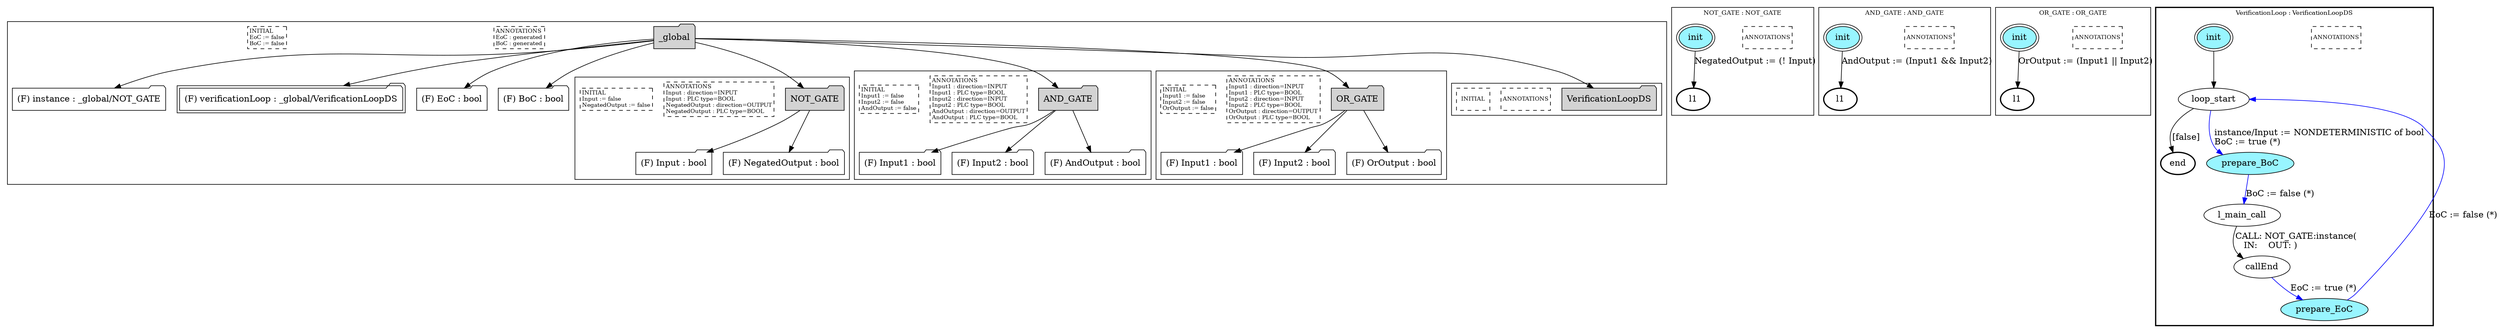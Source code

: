 digraph G {
	subgraph cluster__global2061865206 {
		node [shape="folder", style="filled"];
		//label="_global";
		_global2061865206 [label="_global"];
		_global2061865206 -> instance622938007;
		instance622938007 [label = "(F) instance : _global/NOT_GATE", fillcolor="white" ];
		_global2061865206 -> verificationLoop1663189493;
		verificationLoop1663189493 [label = "(F) verificationLoop : _global/VerificationLoopDS", fillcolor="white" , peripheries=2];
		_global2061865206 -> EoC1142350221;
		EoC1142350221 [label = "(F) EoC : bool", fillcolor="white" ];
		_global2061865206 -> BoC1134384220;
		BoC1134384220 [label = "(F) BoC : bool", fillcolor="white" ];
		_global2061865206 -> NOT_GATE2058762296;
		subgraph cluster_NOT_GATE2058762296 {
			node [shape="folder", style="filled"];
			//label="NOT_GATE";
			NOT_GATE2058762296 [label="NOT_GATE"];
			NOT_GATE2058762296 -> Input1566390876;
			Input1566390876 [label = "(F) Input : bool", fillcolor="white" ];
			NOT_GATE2058762296 -> NegatedOutput86509192;
			NegatedOutput86509192 [label = "(F) NegatedOutput : bool", fillcolor="white" ];
			
			annotations_pseudonode_NOT_GATE2058762296 [
				label="ANNOTATIONS\lInput : direction=INPUT\lInput : PLC type=BOOL\lNegatedOutput : direction=OUTPUT\lNegatedOutput : PLC type=BOOL\l",
				fontsize=9, margin="0.04,0.04", fillcolor="white", shape="rectangle", style="dashed"];
			initamt_pseudonode_NOT_GATE2058762296 [
				label="INITIAL\lInput := false\lNegatedOutput := false\l",
				fontsize=9, margin="0.04,0.04", fillcolor="lightyellow", shape="rectangle", style="dashed"];
		}
		_global2061865206 -> AND_GATE1386903362;
		subgraph cluster_AND_GATE1386903362 {
			node [shape="folder", style="filled"];
			//label="AND_GATE";
			AND_GATE1386903362 [label="AND_GATE"];
			AND_GATE1386903362 -> Input1411272987;
			Input1411272987 [label = "(F) Input1 : bool", fillcolor="white" ];
			AND_GATE1386903362 -> Input21392109755;
			Input21392109755 [label = "(F) Input2 : bool", fillcolor="white" ];
			AND_GATE1386903362 -> AndOutput705258430;
			AndOutput705258430 [label = "(F) AndOutput : bool", fillcolor="white" ];
			
			annotations_pseudonode_AND_GATE1386903362 [
				label="ANNOTATIONS\lInput1 : direction=INPUT\lInput1 : PLC type=BOOL\lInput2 : direction=INPUT\lInput2 : PLC type=BOOL\lAndOutput : direction=OUTPUT\lAndOutput : PLC type=BOOL\l",
				fontsize=9, margin="0.04,0.04", fillcolor="white", shape="rectangle", style="dashed"];
			initamt_pseudonode_AND_GATE1386903362 [
				label="INITIAL\lInput1 := false\lInput2 := false\lAndOutput := false\l",
				fontsize=9, margin="0.04,0.04", fillcolor="lightyellow", shape="rectangle", style="dashed"];
		}
		_global2061865206 -> OR_GATE1024266763;
		subgraph cluster_OR_GATE1024266763 {
			node [shape="folder", style="filled"];
			//label="OR_GATE";
			OR_GATE1024266763 [label="OR_GATE"];
			OR_GATE1024266763 -> Input1885876140;
			Input1885876140 [label = "(F) Input1 : bool", fillcolor="white" ];
			OR_GATE1024266763 -> Input21548993077;
			Input21548993077 [label = "(F) Input2 : bool", fillcolor="white" ];
			OR_GATE1024266763 -> OrOutput514556983;
			OrOutput514556983 [label = "(F) OrOutput : bool", fillcolor="white" ];
			
			annotations_pseudonode_OR_GATE1024266763 [
				label="ANNOTATIONS\lInput1 : direction=INPUT\lInput1 : PLC type=BOOL\lInput2 : direction=INPUT\lInput2 : PLC type=BOOL\lOrOutput : direction=OUTPUT\lOrOutput : PLC type=BOOL\l",
				fontsize=9, margin="0.04,0.04", fillcolor="white", shape="rectangle", style="dashed"];
			initamt_pseudonode_OR_GATE1024266763 [
				label="INITIAL\lInput1 := false\lInput2 := false\lOrOutput := false\l",
				fontsize=9, margin="0.04,0.04", fillcolor="lightyellow", shape="rectangle", style="dashed"];
		}
		_global2061865206 -> VerificationLoopDS2088687402;
		subgraph cluster_VerificationLoopDS2088687402 {
			node [shape="folder", style="filled"];
			//label="VerificationLoopDS";
			VerificationLoopDS2088687402 [label="VerificationLoopDS"];
			
			annotations_pseudonode_VerificationLoopDS2088687402 [
				label="ANNOTATIONS",
				fontsize=9, margin="0.04,0.04", fillcolor="white", shape="rectangle", style="dashed"];
			initamt_pseudonode_VerificationLoopDS2088687402 [
				label="INITIAL",
				fontsize=9, margin="0.04,0.04", fillcolor="lightyellow", shape="rectangle", style="dashed"];
		}
		
		annotations_pseudonode__global2061865206 [
			label="ANNOTATIONS\lEoC : generated\lBoC : generated\l",
			fontsize=9, margin="0.04,0.04", fillcolor="white", shape="rectangle", style="dashed"];
		initamt_pseudonode__global2061865206 [
			label="INITIAL\lEoC := false\lBoC := false\l",
			fontsize=9, margin="0.04,0.04", fillcolor="lightyellow", shape="rectangle", style="dashed"];
	}
	subgraph clusterNOT_GATE {
		node [style="filled"];
		color="black";
		fontsize=10;
		ranksep=0.4;
		
		label="NOT_GATE : NOT_GATE";
		
		annotations_pseudonode_NOT_GATE [
			label="ANNOTATIONS",
			fontsize=9, margin="0.04,0.04", fillcolor="white", shape="rectangle", style="dashed"];
		
		init_NOT_GATE [label="init", color="black", fillcolor="cadetblue1", peripheries=2, shape="ellipse"];
		l1_NOT_GATE [label="l1", color="black", fillcolor="white", style=bold, shape="ellipse"];
		init_NOT_GATE -> l1_NOT_GATE [color="black", label="NegatedOutput := (! Input)"];
	}
	subgraph clusterAND_GATE {
		node [style="filled"];
		color="black";
		fontsize=10;
		ranksep=0.4;
		
		label="AND_GATE : AND_GATE";
		
		annotations_pseudonode_AND_GATE [
			label="ANNOTATIONS",
			fontsize=9, margin="0.04,0.04", fillcolor="white", shape="rectangle", style="dashed"];
		
		init_AND_GATE [label="init", color="black", fillcolor="cadetblue1", peripheries=2, shape="ellipse"];
		l1_AND_GATE [label="l1", color="black", fillcolor="white", style=bold, shape="ellipse"];
		init_AND_GATE -> l1_AND_GATE [color="black", label="AndOutput := (Input1 && Input2)"];
	}
	subgraph clusterOR_GATE {
		node [style="filled"];
		color="black";
		fontsize=10;
		ranksep=0.4;
		
		label="OR_GATE : OR_GATE";
		
		annotations_pseudonode_OR_GATE [
			label="ANNOTATIONS",
			fontsize=9, margin="0.04,0.04", fillcolor="white", shape="rectangle", style="dashed"];
		
		init_OR_GATE [label="init", color="black", fillcolor="cadetblue1", peripheries=2, shape="ellipse"];
		l1_OR_GATE [label="l1", color="black", fillcolor="white", style=bold, shape="ellipse"];
		init_OR_GATE -> l1_OR_GATE [color="black", label="OrOutput := (Input1 || Input2)"];
	}
	subgraph clusterVerificationLoop {
		node [style="filled"];
		style=bold;
		color="black";
		fontsize=10;
		ranksep=0.4;
		
		label="VerificationLoop : VerificationLoopDS";
		
		annotations_pseudonode_VerificationLoop [
			label="ANNOTATIONS",
			fontsize=9, margin="0.04,0.04", fillcolor="white", shape="rectangle", style="dashed"];
		
		init_VerificationLoop [label="init", color="black", fillcolor="cadetblue1", peripheries=2, shape="ellipse"];
		end_VerificationLoop [label="end", color="black", fillcolor="cadetblue1", style=bold, shape="ellipse"];
		loop_start_VerificationLoop [label="loop_start", color="black", fillcolor="white", shape="ellipse"];
		prepare_BoC_VerificationLoop [label="prepare_BoC", color="black", fillcolor="cadetblue1", shape="ellipse"];
		l_main_call_VerificationLoop [label="l_main_call", color="black", fillcolor="white", shape="ellipse"];
		callEnd_VerificationLoop [label="callEnd", color="black", fillcolor="white", shape="ellipse"];
		prepare_EoC_VerificationLoop [label="prepare_EoC", color="black", fillcolor="cadetblue1", shape="ellipse"];
		init_VerificationLoop -> loop_start_VerificationLoop [color="black", label=""];
		loop_start_VerificationLoop -> prepare_BoC_VerificationLoop [color="blue", label="instance/Input := NONDETERMINISTIC of bool\lBoC := true (*)\l"];
		prepare_BoC_VerificationLoop -> l_main_call_VerificationLoop [color="blue", label="BoC := false (*)"];
		l_main_call_VerificationLoop -> callEnd_VerificationLoop [color="black", label="CALL: NOT_GATE:instance(\l   IN:    OUT: )\l"];
		callEnd_VerificationLoop -> prepare_EoC_VerificationLoop [color="blue", label="EoC := true (*)"];
		prepare_EoC_VerificationLoop -> loop_start_VerificationLoop [color="blue", label="EoC := false (*)"];
		loop_start_VerificationLoop -> end_VerificationLoop [color="black", label="[false]"];
	}
}

